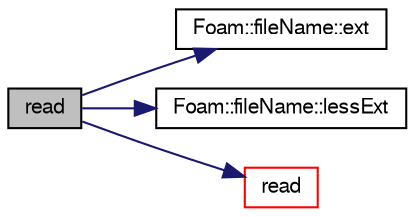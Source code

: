 digraph "read"
{
  bgcolor="transparent";
  edge [fontname="FreeSans",fontsize="10",labelfontname="FreeSans",labelfontsize="10"];
  node [fontname="FreeSans",fontsize="10",shape=record];
  rankdir="LR";
  Node593 [label="read",height=0.2,width=0.4,color="black", fillcolor="grey75", style="filled", fontcolor="black"];
  Node593 -> Node594 [color="midnightblue",fontsize="10",style="solid",fontname="FreeSans"];
  Node594 [label="Foam::fileName::ext",height=0.2,width=0.4,color="black",URL="$a28234.html#aa9025b0a516ed5b621e9afd6c493da4d",tooltip="Return file name extension (part after last .) "];
  Node593 -> Node595 [color="midnightblue",fontsize="10",style="solid",fontname="FreeSans"];
  Node595 [label="Foam::fileName::lessExt",height=0.2,width=0.4,color="black",URL="$a28234.html#a6807d1f6ee241b17aec7652ecce48f6e",tooltip="Return file name without extension (part before last .) "];
  Node593 -> Node596 [color="midnightblue",fontsize="10",style="solid",fontname="FreeSans"];
  Node596 [label="read",height=0.2,width=0.4,color="red",URL="$a21754.html#a8b399ba606eec0c1c103e9531978fb34",tooltip="Read from file. Chooses reader based on explicit extension. "];
}
